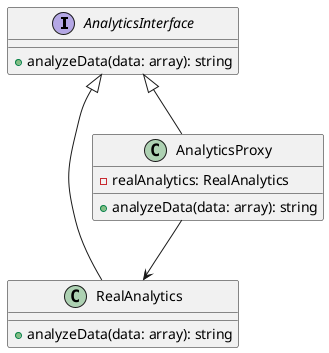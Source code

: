 @startuml
interface AnalyticsInterface {
    +analyzeData(data: array): string
}

class RealAnalytics {
    +analyzeData(data: array): string
}

class AnalyticsProxy {
    -realAnalytics: RealAnalytics
    +analyzeData(data: array): string
}

AnalyticsInterface <|-- RealAnalytics
AnalyticsInterface <|-- AnalyticsProxy
AnalyticsProxy --> RealAnalytics
@enduml